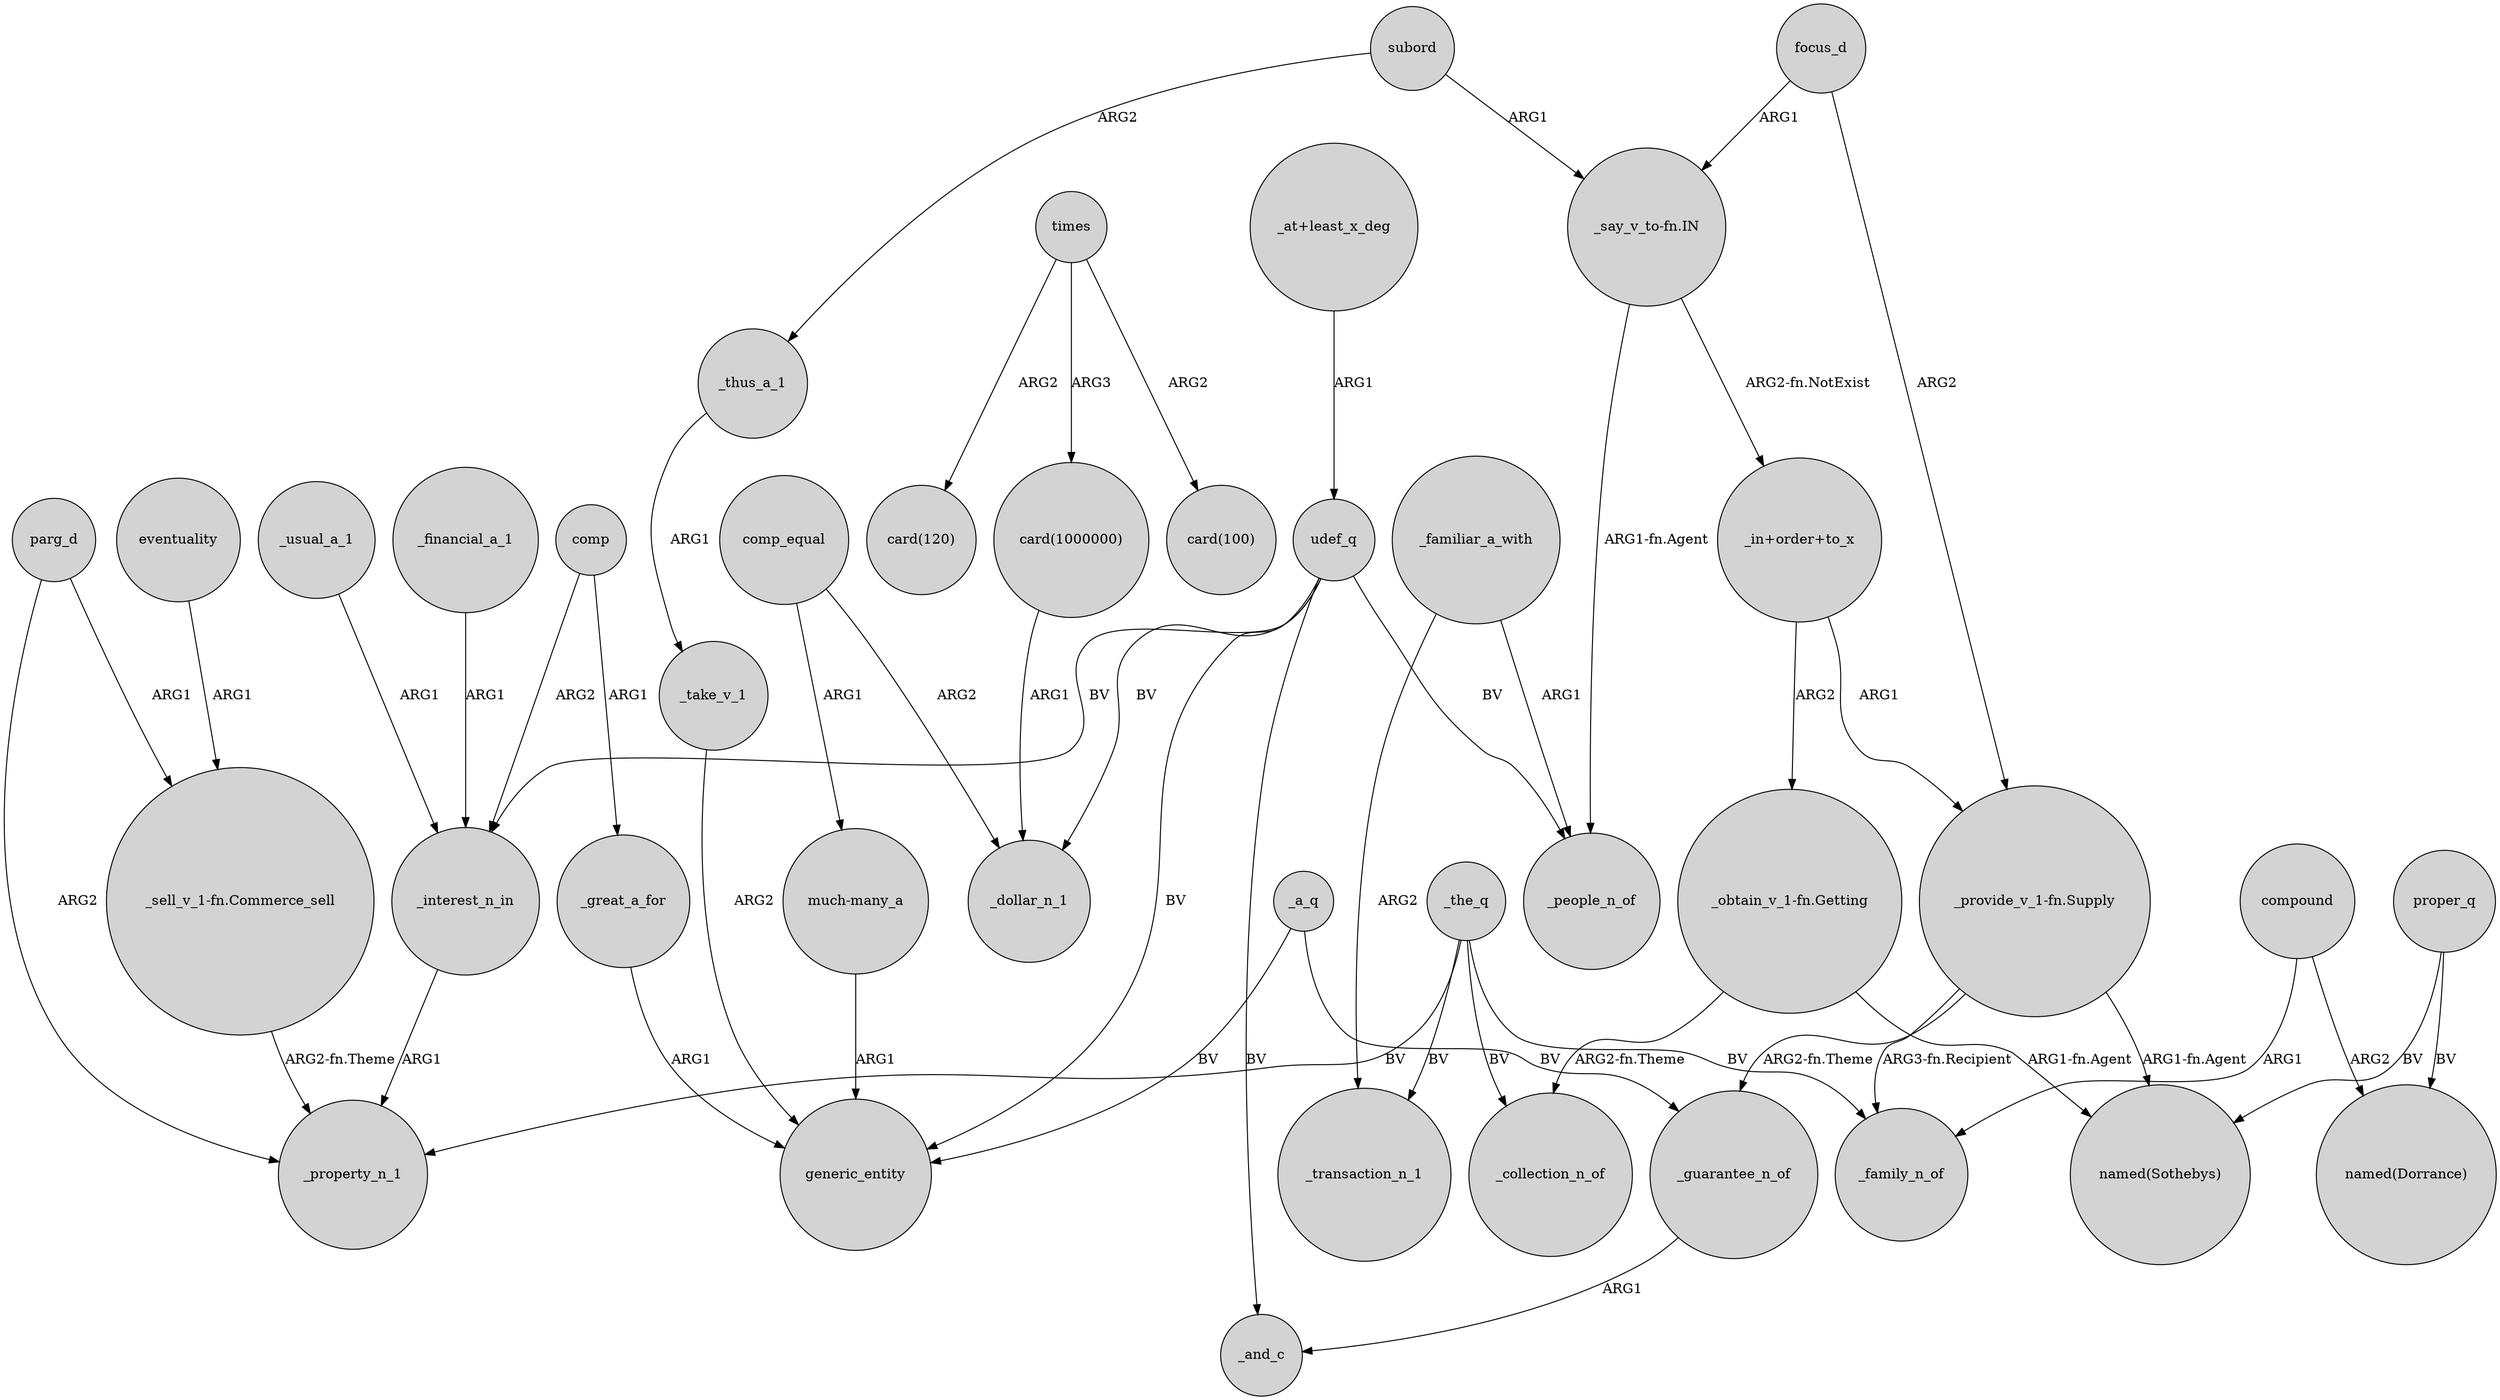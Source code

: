 digraph {
	node [shape=circle style=filled]
	eventuality -> "_sell_v_1-fn.Commerce_sell" [label=ARG1]
	"card(1000000)" -> _dollar_n_1 [label=ARG1]
	_thus_a_1 -> _take_v_1 [label=ARG1]
	compound -> _family_n_of [label=ARG1]
	focus_d -> "_provide_v_1-fn.Supply" [label=ARG2]
	proper_q -> "named(Sothebys)" [label=BV]
	"_say_v_to-fn.IN" -> "_in+order+to_x" [label="ARG2-fn.NotExist"]
	_take_v_1 -> generic_entity [label=ARG2]
	udef_q -> generic_entity [label=BV]
	times -> "card(100)" [label=ARG2]
	subord -> _thus_a_1 [label=ARG2]
	_a_q -> _guarantee_n_of [label=BV]
	"much-many_a" -> generic_entity [label=ARG1]
	_familiar_a_with -> _people_n_of [label=ARG1]
	_guarantee_n_of -> _and_c [label=ARG1]
	comp -> _interest_n_in [label=ARG2]
	comp_equal -> "much-many_a" [label=ARG1]
	"_in+order+to_x" -> "_obtain_v_1-fn.Getting" [label=ARG2]
	_the_q -> _family_n_of [label=BV]
	_a_q -> generic_entity [label=BV]
	subord -> "_say_v_to-fn.IN" [label=ARG1]
	parg_d -> "_sell_v_1-fn.Commerce_sell" [label=ARG1]
	"_obtain_v_1-fn.Getting" -> _collection_n_of [label="ARG2-fn.Theme"]
	udef_q -> _interest_n_in [label=BV]
	"_in+order+to_x" -> "_provide_v_1-fn.Supply" [label=ARG1]
	comp_equal -> _dollar_n_1 [label=ARG2]
	_usual_a_1 -> _interest_n_in [label=ARG1]
	_interest_n_in -> _property_n_1 [label=ARG1]
	comp -> _great_a_for [label=ARG1]
	proper_q -> "named(Dorrance)" [label=BV]
	"_sell_v_1-fn.Commerce_sell" -> _property_n_1 [label="ARG2-fn.Theme"]
	_great_a_for -> generic_entity [label=ARG1]
	"_at+least_x_deg" -> udef_q [label=ARG1]
	parg_d -> _property_n_1 [label=ARG2]
	"_provide_v_1-fn.Supply" -> "named(Sothebys)" [label="ARG1-fn.Agent"]
	udef_q -> _people_n_of [label=BV]
	"_say_v_to-fn.IN" -> _people_n_of [label="ARG1-fn.Agent"]
	_the_q -> _property_n_1 [label=BV]
	"_obtain_v_1-fn.Getting" -> "named(Sothebys)" [label="ARG1-fn.Agent"]
	times -> "card(1000000)" [label=ARG3]
	_familiar_a_with -> _transaction_n_1 [label=ARG2]
	_the_q -> _collection_n_of [label=BV]
	"_provide_v_1-fn.Supply" -> _family_n_of [label="ARG3-fn.Recipient"]
	compound -> "named(Dorrance)" [label=ARG2]
	times -> "card(120)" [label=ARG2]
	_the_q -> _transaction_n_1 [label=BV]
	udef_q -> _and_c [label=BV]
	"_provide_v_1-fn.Supply" -> _guarantee_n_of [label="ARG2-fn.Theme"]
	udef_q -> _dollar_n_1 [label=BV]
	focus_d -> "_say_v_to-fn.IN" [label=ARG1]
	_financial_a_1 -> _interest_n_in [label=ARG1]
}
